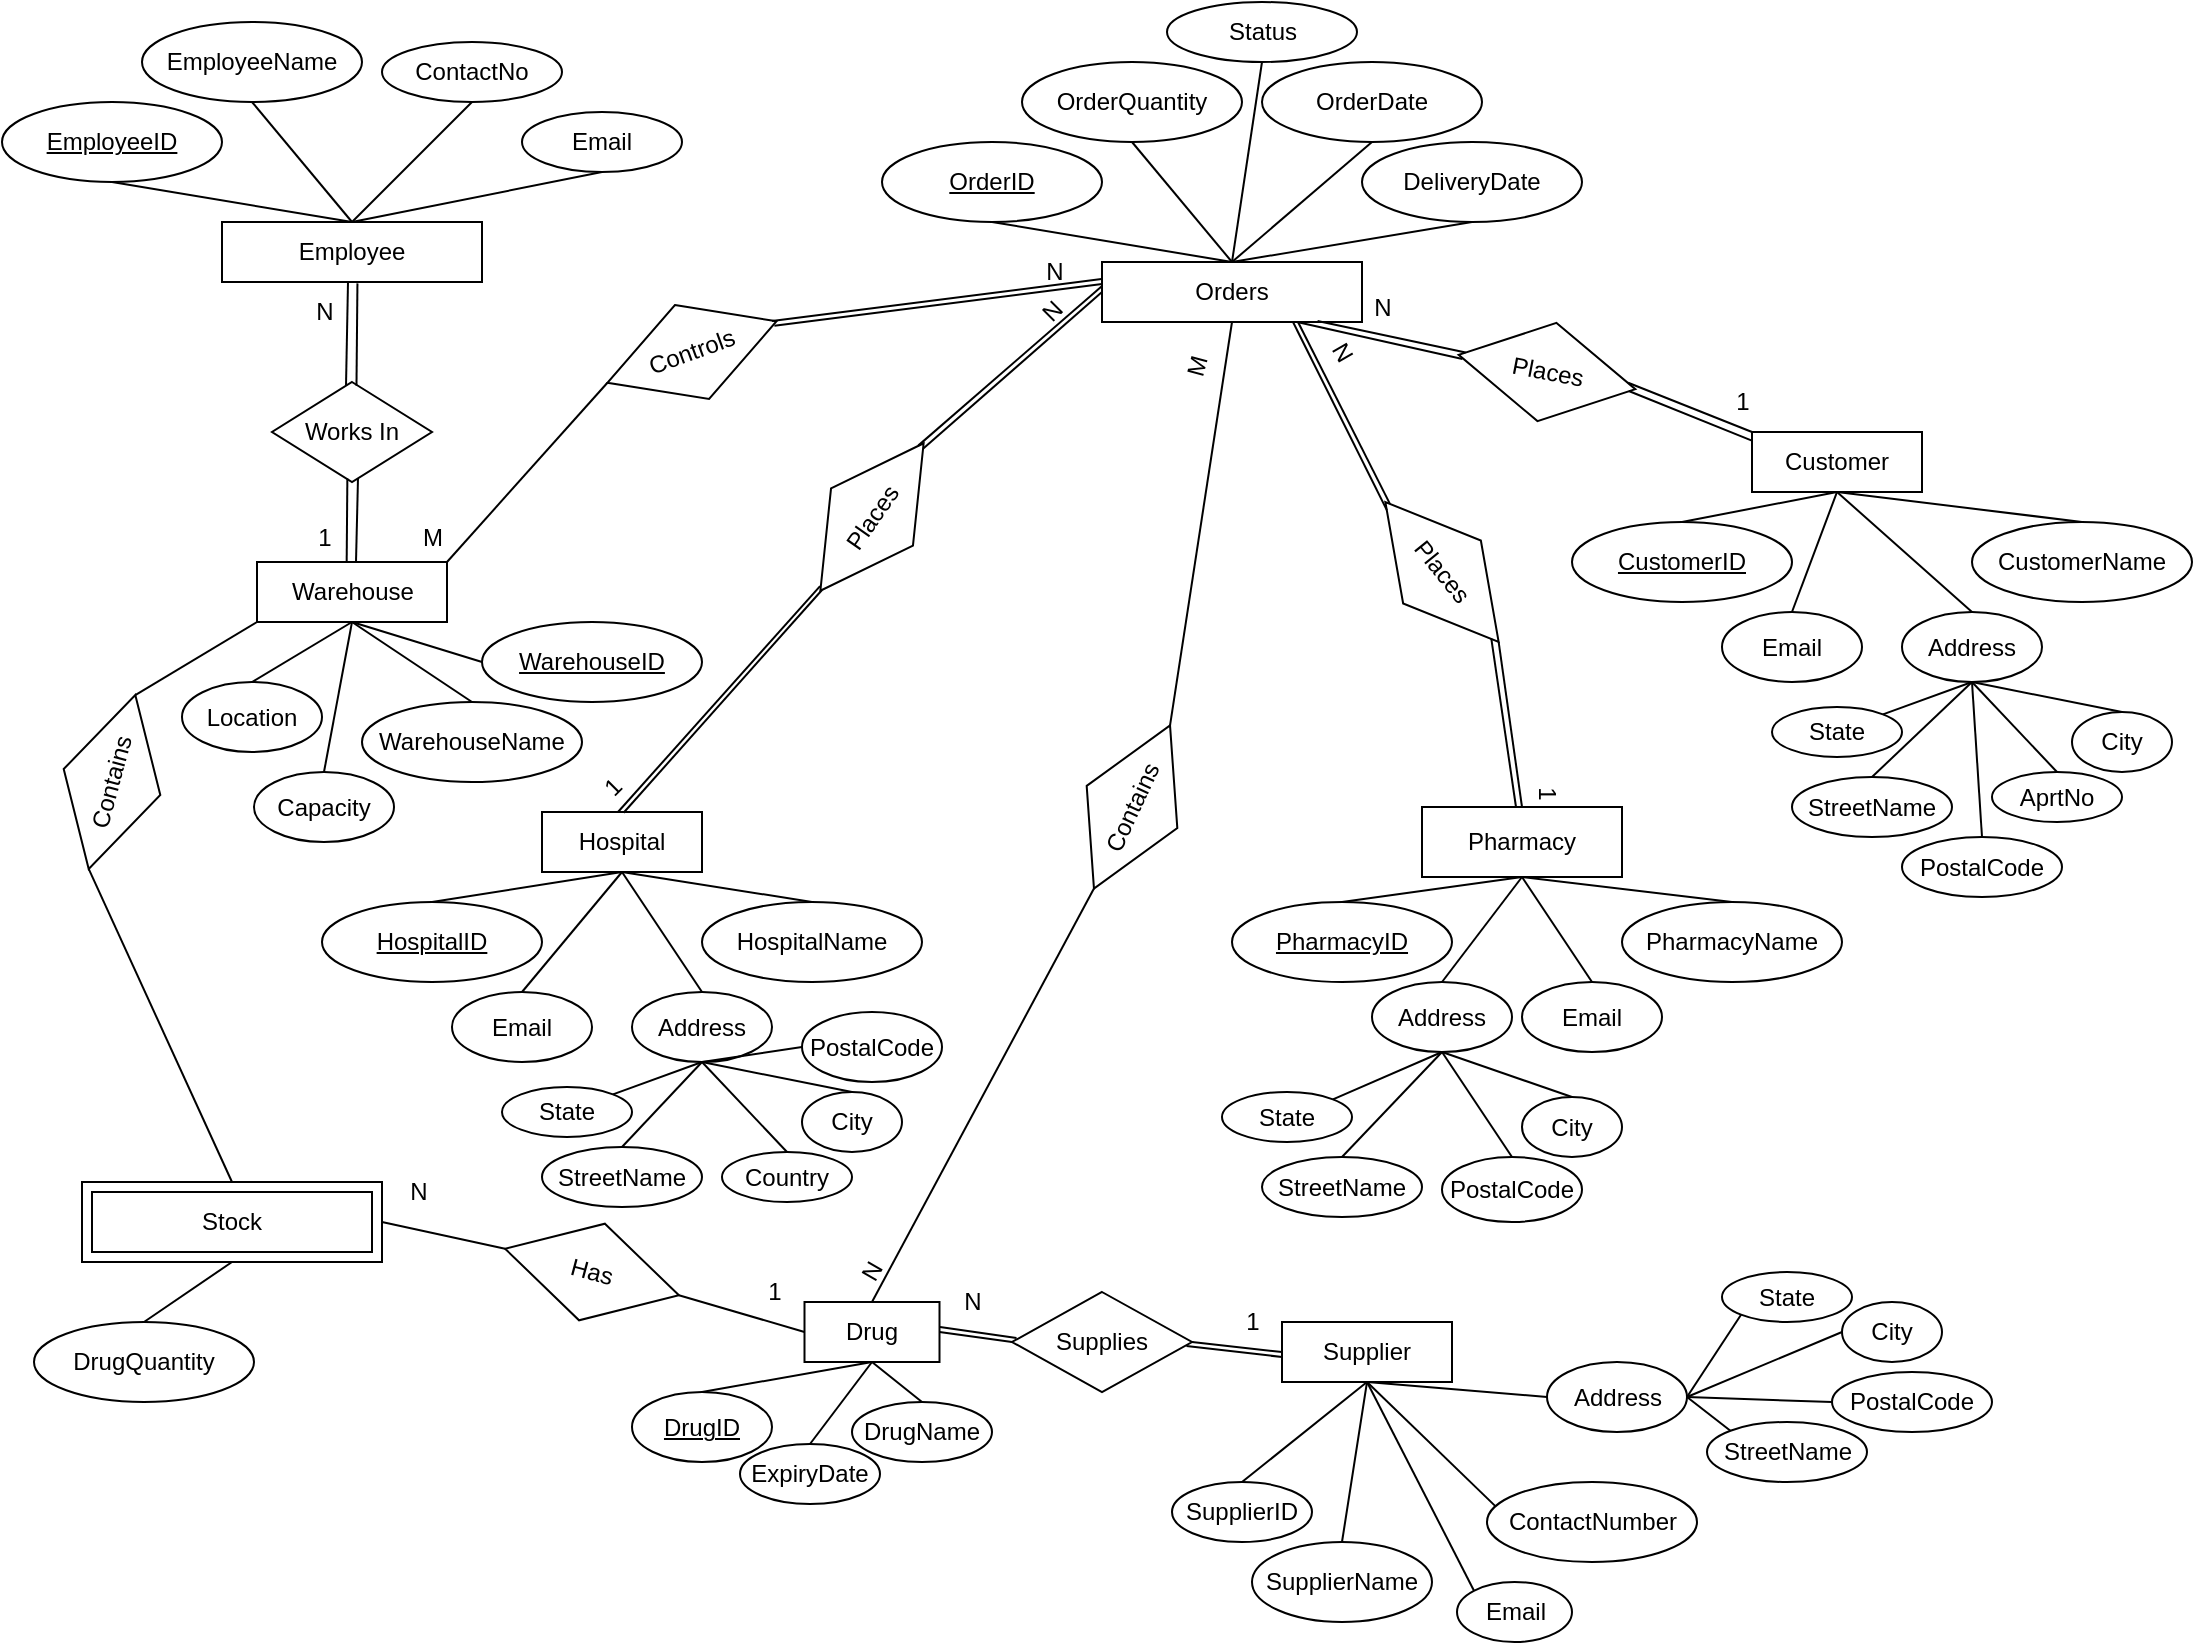 <mxfile version="22.0.8" type="device">
  <diagram name="Page-1" id="e56a1550-8fbb-45ad-956c-1786394a9013">
    <mxGraphModel dx="164" dy="91" grid="1" gridSize="10" guides="1" tooltips="1" connect="1" arrows="1" fold="1" page="1" pageScale="1" pageWidth="1100" pageHeight="850" background="none" math="0" shadow="0">
      <root>
        <mxCell id="0" />
        <mxCell id="1" parent="0" />
        <mxCell id="57uQK3LaM3aWzhius_OS-132" value="" style="rounded=0;whiteSpace=wrap;html=1;" vertex="1" parent="1">
          <mxGeometry x="40" y="600" width="150" height="40" as="geometry" />
        </mxCell>
        <mxCell id="57uQK3LaM3aWzhius_OS-1" value="Employee" style="rounded=0;whiteSpace=wrap;html=1;" vertex="1" parent="1">
          <mxGeometry x="110" y="120" width="130" height="30" as="geometry" />
        </mxCell>
        <mxCell id="57uQK3LaM3aWzhius_OS-5" value="Drug" style="rounded=0;whiteSpace=wrap;html=1;" vertex="1" parent="1">
          <mxGeometry x="401.25" y="660" width="67.5" height="30" as="geometry" />
        </mxCell>
        <mxCell id="57uQK3LaM3aWzhius_OS-8" value="Stock" style="rounded=0;whiteSpace=wrap;html=1;" vertex="1" parent="1">
          <mxGeometry x="45" y="605" width="140" height="30" as="geometry" />
        </mxCell>
        <mxCell id="57uQK3LaM3aWzhius_OS-9" value="Warehouse" style="rounded=0;whiteSpace=wrap;html=1;" vertex="1" parent="1">
          <mxGeometry x="127.5" y="290" width="95" height="30" as="geometry" />
        </mxCell>
        <mxCell id="57uQK3LaM3aWzhius_OS-10" value="Supplier" style="rounded=0;whiteSpace=wrap;html=1;" vertex="1" parent="1">
          <mxGeometry x="640" y="670" width="85" height="30" as="geometry" />
        </mxCell>
        <mxCell id="57uQK3LaM3aWzhius_OS-11" value="&lt;u&gt;EmployeeID&lt;/u&gt;" style="ellipse;whiteSpace=wrap;html=1;" vertex="1" parent="1">
          <mxGeometry y="60" width="110" height="40" as="geometry" />
        </mxCell>
        <mxCell id="57uQK3LaM3aWzhius_OS-13" value="EmployeeName" style="ellipse;whiteSpace=wrap;html=1;" vertex="1" parent="1">
          <mxGeometry x="70" y="20" width="110" height="40" as="geometry" />
        </mxCell>
        <mxCell id="57uQK3LaM3aWzhius_OS-14" value="ContactNo" style="ellipse;whiteSpace=wrap;html=1;" vertex="1" parent="1">
          <mxGeometry x="190" y="30" width="90" height="30" as="geometry" />
        </mxCell>
        <mxCell id="57uQK3LaM3aWzhius_OS-15" value="Email" style="ellipse;whiteSpace=wrap;html=1;" vertex="1" parent="1">
          <mxGeometry x="260" y="65" width="80" height="30" as="geometry" />
        </mxCell>
        <mxCell id="57uQK3LaM3aWzhius_OS-16" value="Works In" style="rhombus;whiteSpace=wrap;html=1;" vertex="1" parent="1">
          <mxGeometry x="135" y="200" width="80" height="50" as="geometry" />
        </mxCell>
        <mxCell id="57uQK3LaM3aWzhius_OS-19" value="" style="endArrow=none;html=1;rounded=0;entryX=0.5;entryY=1;entryDx=0;entryDy=0;exitX=0.5;exitY=0;exitDx=0;exitDy=0;" edge="1" parent="1" source="57uQK3LaM3aWzhius_OS-1" target="57uQK3LaM3aWzhius_OS-11">
          <mxGeometry width="50" height="50" relative="1" as="geometry">
            <mxPoint x="270" y="200" as="sourcePoint" />
            <mxPoint x="320" y="150" as="targetPoint" />
          </mxGeometry>
        </mxCell>
        <mxCell id="57uQK3LaM3aWzhius_OS-20" value="" style="endArrow=none;html=1;rounded=0;entryX=0.5;entryY=1;entryDx=0;entryDy=0;exitX=0.5;exitY=0;exitDx=0;exitDy=0;" edge="1" parent="1" source="57uQK3LaM3aWzhius_OS-1" target="57uQK3LaM3aWzhius_OS-13">
          <mxGeometry width="50" height="50" relative="1" as="geometry">
            <mxPoint x="190" y="100" as="sourcePoint" />
            <mxPoint x="65" y="110" as="targetPoint" />
          </mxGeometry>
        </mxCell>
        <mxCell id="57uQK3LaM3aWzhius_OS-21" value="" style="endArrow=none;html=1;rounded=0;exitX=0.5;exitY=0;exitDx=0;exitDy=0;entryX=0.5;entryY=1;entryDx=0;entryDy=0;" edge="1" parent="1" source="57uQK3LaM3aWzhius_OS-1" target="57uQK3LaM3aWzhius_OS-14">
          <mxGeometry width="50" height="50" relative="1" as="geometry">
            <mxPoint x="185" y="130" as="sourcePoint" />
            <mxPoint x="210" y="80" as="targetPoint" />
          </mxGeometry>
        </mxCell>
        <mxCell id="57uQK3LaM3aWzhius_OS-22" value="" style="endArrow=none;html=1;rounded=0;entryX=0.5;entryY=1;entryDx=0;entryDy=0;exitX=0.5;exitY=0;exitDx=0;exitDy=0;" edge="1" parent="1" source="57uQK3LaM3aWzhius_OS-1" target="57uQK3LaM3aWzhius_OS-15">
          <mxGeometry width="50" height="50" relative="1" as="geometry">
            <mxPoint x="195" y="140" as="sourcePoint" />
            <mxPoint x="295" y="100" as="targetPoint" />
          </mxGeometry>
        </mxCell>
        <mxCell id="57uQK3LaM3aWzhius_OS-26" value="&lt;u&gt;WarehouseID&lt;/u&gt;" style="ellipse;whiteSpace=wrap;html=1;" vertex="1" parent="1">
          <mxGeometry x="240" y="320" width="110" height="40" as="geometry" />
        </mxCell>
        <mxCell id="57uQK3LaM3aWzhius_OS-28" value="WarehouseName" style="ellipse;whiteSpace=wrap;html=1;" vertex="1" parent="1">
          <mxGeometry x="180" y="360" width="110" height="40" as="geometry" />
        </mxCell>
        <mxCell id="57uQK3LaM3aWzhius_OS-29" value="Location" style="ellipse;whiteSpace=wrap;html=1;" vertex="1" parent="1">
          <mxGeometry x="90" y="350" width="70" height="35" as="geometry" />
        </mxCell>
        <mxCell id="57uQK3LaM3aWzhius_OS-30" value="Capacity" style="ellipse;whiteSpace=wrap;html=1;" vertex="1" parent="1">
          <mxGeometry x="126" y="395" width="70" height="35" as="geometry" />
        </mxCell>
        <mxCell id="57uQK3LaM3aWzhius_OS-31" value="" style="endArrow=none;html=1;rounded=0;entryX=0.5;entryY=1;entryDx=0;entryDy=0;exitX=0;exitY=0.5;exitDx=0;exitDy=0;" edge="1" parent="1" source="57uQK3LaM3aWzhius_OS-26" target="57uQK3LaM3aWzhius_OS-9">
          <mxGeometry width="50" height="50" relative="1" as="geometry">
            <mxPoint x="200" y="270" as="sourcePoint" />
            <mxPoint x="250" y="220" as="targetPoint" />
          </mxGeometry>
        </mxCell>
        <mxCell id="57uQK3LaM3aWzhius_OS-32" value="" style="endArrow=none;html=1;rounded=0;entryX=0.5;entryY=1;entryDx=0;entryDy=0;exitX=0.5;exitY=0;exitDx=0;exitDy=0;" edge="1" parent="1" source="57uQK3LaM3aWzhius_OS-29" target="57uQK3LaM3aWzhius_OS-9">
          <mxGeometry width="50" height="50" relative="1" as="geometry">
            <mxPoint x="105" y="345" as="sourcePoint" />
            <mxPoint x="185" y="330" as="targetPoint" />
          </mxGeometry>
        </mxCell>
        <mxCell id="57uQK3LaM3aWzhius_OS-33" value="" style="endArrow=none;html=1;rounded=0;entryX=0.5;entryY=1;entryDx=0;entryDy=0;exitX=0.5;exitY=0;exitDx=0;exitDy=0;" edge="1" parent="1" source="57uQK3LaM3aWzhius_OS-30" target="57uQK3LaM3aWzhius_OS-9">
          <mxGeometry width="50" height="50" relative="1" as="geometry">
            <mxPoint x="150" y="390" as="sourcePoint" />
            <mxPoint x="185" y="330" as="targetPoint" />
          </mxGeometry>
        </mxCell>
        <mxCell id="57uQK3LaM3aWzhius_OS-34" value="" style="endArrow=none;html=1;rounded=0;entryX=0.5;entryY=1;entryDx=0;entryDy=0;exitX=0.5;exitY=0;exitDx=0;exitDy=0;" edge="1" parent="1" source="57uQK3LaM3aWzhius_OS-28" target="57uQK3LaM3aWzhius_OS-9">
          <mxGeometry width="50" height="50" relative="1" as="geometry">
            <mxPoint x="225" y="390" as="sourcePoint" />
            <mxPoint x="185" y="330" as="targetPoint" />
          </mxGeometry>
        </mxCell>
        <mxCell id="57uQK3LaM3aWzhius_OS-35" value="Orders" style="rounded=0;whiteSpace=wrap;html=1;" vertex="1" parent="1">
          <mxGeometry x="550" y="140" width="130" height="30" as="geometry" />
        </mxCell>
        <mxCell id="57uQK3LaM3aWzhius_OS-36" value="&lt;u&gt;OrderID&lt;/u&gt;" style="ellipse;whiteSpace=wrap;html=1;" vertex="1" parent="1">
          <mxGeometry x="440" y="80" width="110" height="40" as="geometry" />
        </mxCell>
        <mxCell id="57uQK3LaM3aWzhius_OS-37" value="OrderQuantity" style="ellipse;whiteSpace=wrap;html=1;" vertex="1" parent="1">
          <mxGeometry x="510" y="40" width="110" height="40" as="geometry" />
        </mxCell>
        <mxCell id="57uQK3LaM3aWzhius_OS-38" value="OrderDate" style="ellipse;whiteSpace=wrap;html=1;" vertex="1" parent="1">
          <mxGeometry x="630" y="40" width="110" height="40" as="geometry" />
        </mxCell>
        <mxCell id="57uQK3LaM3aWzhius_OS-39" value="DeliveryDate" style="ellipse;whiteSpace=wrap;html=1;" vertex="1" parent="1">
          <mxGeometry x="680" y="80" width="110" height="40" as="geometry" />
        </mxCell>
        <mxCell id="57uQK3LaM3aWzhius_OS-40" value="" style="endArrow=none;html=1;rounded=0;entryX=0.5;entryY=1;entryDx=0;entryDy=0;exitX=0.5;exitY=0;exitDx=0;exitDy=0;" edge="1" parent="1" source="57uQK3LaM3aWzhius_OS-35" target="57uQK3LaM3aWzhius_OS-36">
          <mxGeometry width="50" height="50" relative="1" as="geometry">
            <mxPoint x="710" y="220" as="sourcePoint" />
            <mxPoint x="760" y="170" as="targetPoint" />
          </mxGeometry>
        </mxCell>
        <mxCell id="57uQK3LaM3aWzhius_OS-41" value="" style="endArrow=none;html=1;rounded=0;entryX=0.5;entryY=1;entryDx=0;entryDy=0;exitX=0.5;exitY=0;exitDx=0;exitDy=0;" edge="1" parent="1" source="57uQK3LaM3aWzhius_OS-35" target="57uQK3LaM3aWzhius_OS-37">
          <mxGeometry width="50" height="50" relative="1" as="geometry">
            <mxPoint x="630" y="120" as="sourcePoint" />
            <mxPoint x="505" y="130" as="targetPoint" />
          </mxGeometry>
        </mxCell>
        <mxCell id="57uQK3LaM3aWzhius_OS-42" value="" style="endArrow=none;html=1;rounded=0;exitX=0.5;exitY=0;exitDx=0;exitDy=0;entryX=0.5;entryY=1;entryDx=0;entryDy=0;" edge="1" parent="1" source="57uQK3LaM3aWzhius_OS-35" target="57uQK3LaM3aWzhius_OS-38">
          <mxGeometry width="50" height="50" relative="1" as="geometry">
            <mxPoint x="625" y="150" as="sourcePoint" />
            <mxPoint x="650" y="100" as="targetPoint" />
          </mxGeometry>
        </mxCell>
        <mxCell id="57uQK3LaM3aWzhius_OS-43" value="" style="endArrow=none;html=1;rounded=0;entryX=0.5;entryY=1;entryDx=0;entryDy=0;exitX=0.5;exitY=0;exitDx=0;exitDy=0;" edge="1" parent="1" source="57uQK3LaM3aWzhius_OS-35" target="57uQK3LaM3aWzhius_OS-39">
          <mxGeometry width="50" height="50" relative="1" as="geometry">
            <mxPoint x="635" y="160" as="sourcePoint" />
            <mxPoint x="585" y="100" as="targetPoint" />
          </mxGeometry>
        </mxCell>
        <mxCell id="57uQK3LaM3aWzhius_OS-53" value="Status" style="ellipse;whiteSpace=wrap;html=1;" vertex="1" parent="1">
          <mxGeometry x="582.5" y="10" width="95" height="30" as="geometry" />
        </mxCell>
        <mxCell id="57uQK3LaM3aWzhius_OS-54" value="" style="endArrow=none;html=1;rounded=0;entryX=0.5;entryY=1;entryDx=0;entryDy=0;exitX=0.5;exitY=0;exitDx=0;exitDy=0;" edge="1" parent="1" source="57uQK3LaM3aWzhius_OS-35" target="57uQK3LaM3aWzhius_OS-53">
          <mxGeometry width="50" height="50" relative="1" as="geometry">
            <mxPoint x="620" y="110" as="sourcePoint" />
            <mxPoint x="695" y="90" as="targetPoint" />
          </mxGeometry>
        </mxCell>
        <mxCell id="57uQK3LaM3aWzhius_OS-55" value="Controls" style="rhombus;whiteSpace=wrap;html=1;rotation=-20;" vertex="1" parent="1">
          <mxGeometry x="300" y="160" width="90" height="50" as="geometry" />
        </mxCell>
        <mxCell id="57uQK3LaM3aWzhius_OS-57" value="" style="endArrow=none;html=1;rounded=0;entryX=0;entryY=0.5;entryDx=0;entryDy=0;exitX=1;exitY=0;exitDx=0;exitDy=0;" edge="1" parent="1" source="57uQK3LaM3aWzhius_OS-9" target="57uQK3LaM3aWzhius_OS-55">
          <mxGeometry width="50" height="50" relative="1" as="geometry">
            <mxPoint x="185" y="210" as="sourcePoint" />
            <mxPoint x="316.699" y="240" as="targetPoint" />
          </mxGeometry>
        </mxCell>
        <mxCell id="57uQK3LaM3aWzhius_OS-59" value="Customer" style="rounded=0;whiteSpace=wrap;html=1;" vertex="1" parent="1">
          <mxGeometry x="875" y="225" width="85" height="30" as="geometry" />
        </mxCell>
        <mxCell id="57uQK3LaM3aWzhius_OS-60" value="&lt;u&gt;CustomerID&lt;/u&gt;" style="ellipse;whiteSpace=wrap;html=1;" vertex="1" parent="1">
          <mxGeometry x="785" y="270" width="110" height="40" as="geometry" />
        </mxCell>
        <mxCell id="57uQK3LaM3aWzhius_OS-61" value="CustomerName" style="ellipse;whiteSpace=wrap;html=1;" vertex="1" parent="1">
          <mxGeometry x="985" y="270" width="110" height="40" as="geometry" />
        </mxCell>
        <mxCell id="57uQK3LaM3aWzhius_OS-62" value="Email" style="ellipse;whiteSpace=wrap;html=1;" vertex="1" parent="1">
          <mxGeometry x="860" y="315" width="70" height="35" as="geometry" />
        </mxCell>
        <mxCell id="57uQK3LaM3aWzhius_OS-63" value="Address" style="ellipse;whiteSpace=wrap;html=1;" vertex="1" parent="1">
          <mxGeometry x="950" y="315" width="70" height="35" as="geometry" />
        </mxCell>
        <mxCell id="57uQK3LaM3aWzhius_OS-64" value="" style="endArrow=none;html=1;rounded=0;entryX=0.5;entryY=1;entryDx=0;entryDy=0;exitX=0.5;exitY=0;exitDx=0;exitDy=0;" edge="1" parent="1" source="57uQK3LaM3aWzhius_OS-60" target="57uQK3LaM3aWzhius_OS-59">
          <mxGeometry width="50" height="50" relative="1" as="geometry">
            <mxPoint x="970" y="205" as="sourcePoint" />
            <mxPoint x="1020" y="155" as="targetPoint" />
          </mxGeometry>
        </mxCell>
        <mxCell id="57uQK3LaM3aWzhius_OS-65" value="" style="endArrow=none;html=1;rounded=0;entryX=0.5;entryY=1;entryDx=0;entryDy=0;exitX=0.5;exitY=0;exitDx=0;exitDy=0;" edge="1" parent="1" source="57uQK3LaM3aWzhius_OS-62" target="57uQK3LaM3aWzhius_OS-59">
          <mxGeometry width="50" height="50" relative="1" as="geometry">
            <mxPoint x="875" y="280" as="sourcePoint" />
            <mxPoint x="955" y="265" as="targetPoint" />
          </mxGeometry>
        </mxCell>
        <mxCell id="57uQK3LaM3aWzhius_OS-66" value="" style="endArrow=none;html=1;rounded=0;entryX=0.5;entryY=1;entryDx=0;entryDy=0;exitX=0.5;exitY=0;exitDx=0;exitDy=0;" edge="1" parent="1" source="57uQK3LaM3aWzhius_OS-63" target="57uQK3LaM3aWzhius_OS-59">
          <mxGeometry width="50" height="50" relative="1" as="geometry">
            <mxPoint x="920" y="325" as="sourcePoint" />
            <mxPoint x="955" y="265" as="targetPoint" />
          </mxGeometry>
        </mxCell>
        <mxCell id="57uQK3LaM3aWzhius_OS-67" value="" style="endArrow=none;html=1;rounded=0;entryX=0.5;entryY=1;entryDx=0;entryDy=0;exitX=0.5;exitY=0;exitDx=0;exitDy=0;" edge="1" parent="1" source="57uQK3LaM3aWzhius_OS-61" target="57uQK3LaM3aWzhius_OS-59">
          <mxGeometry width="50" height="50" relative="1" as="geometry">
            <mxPoint x="995" y="325" as="sourcePoint" />
            <mxPoint x="955" y="265" as="targetPoint" />
          </mxGeometry>
        </mxCell>
        <mxCell id="57uQK3LaM3aWzhius_OS-68" value="StreetName" style="ellipse;whiteSpace=wrap;html=1;" vertex="1" parent="1">
          <mxGeometry x="895" y="397.5" width="80" height="30" as="geometry" />
        </mxCell>
        <mxCell id="57uQK3LaM3aWzhius_OS-69" value="City" style="ellipse;whiteSpace=wrap;html=1;" vertex="1" parent="1">
          <mxGeometry x="1035" y="365" width="50" height="30" as="geometry" />
        </mxCell>
        <mxCell id="57uQK3LaM3aWzhius_OS-70" value="State" style="ellipse;whiteSpace=wrap;html=1;" vertex="1" parent="1">
          <mxGeometry x="885" y="362.5" width="65" height="25" as="geometry" />
        </mxCell>
        <mxCell id="57uQK3LaM3aWzhius_OS-71" value="AprtNo" style="ellipse;whiteSpace=wrap;html=1;" vertex="1" parent="1">
          <mxGeometry x="995" y="395" width="65" height="25" as="geometry" />
        </mxCell>
        <mxCell id="57uQK3LaM3aWzhius_OS-72" value="" style="endArrow=none;html=1;rounded=0;entryX=0.5;entryY=1;entryDx=0;entryDy=0;exitX=0.5;exitY=0;exitDx=0;exitDy=0;" edge="1" parent="1" source="57uQK3LaM3aWzhius_OS-68" target="57uQK3LaM3aWzhius_OS-63">
          <mxGeometry width="50" height="50" relative="1" as="geometry">
            <mxPoint x="905" y="325.5" as="sourcePoint" />
            <mxPoint x="955" y="265.5" as="targetPoint" />
          </mxGeometry>
        </mxCell>
        <mxCell id="57uQK3LaM3aWzhius_OS-73" value="" style="endArrow=none;html=1;rounded=0;entryX=0.5;entryY=1;entryDx=0;entryDy=0;exitX=0.5;exitY=0;exitDx=0;exitDy=0;" edge="1" parent="1" source="57uQK3LaM3aWzhius_OS-69" target="57uQK3LaM3aWzhius_OS-63">
          <mxGeometry width="50" height="50" relative="1" as="geometry">
            <mxPoint x="945" y="367.5" as="sourcePoint" />
            <mxPoint x="995" y="360.5" as="targetPoint" />
          </mxGeometry>
        </mxCell>
        <mxCell id="57uQK3LaM3aWzhius_OS-74" value="" style="endArrow=none;html=1;rounded=0;entryX=0.5;entryY=1;entryDx=0;entryDy=0;exitX=0.5;exitY=0;exitDx=0;exitDy=0;" edge="1" parent="1" source="57uQK3LaM3aWzhius_OS-71" target="57uQK3LaM3aWzhius_OS-63">
          <mxGeometry width="50" height="50" relative="1" as="geometry">
            <mxPoint x="1070" y="375.5" as="sourcePoint" />
            <mxPoint x="995" y="360.5" as="targetPoint" />
          </mxGeometry>
        </mxCell>
        <mxCell id="57uQK3LaM3aWzhius_OS-75" value="" style="endArrow=none;html=1;rounded=0;entryX=0.5;entryY=1;entryDx=0;entryDy=0;exitX=1;exitY=0;exitDx=0;exitDy=0;" edge="1" parent="1" source="57uQK3LaM3aWzhius_OS-70" target="57uQK3LaM3aWzhius_OS-63">
          <mxGeometry width="50" height="50" relative="1" as="geometry">
            <mxPoint x="1080" y="385.5" as="sourcePoint" />
            <mxPoint x="1005" y="370.5" as="targetPoint" />
          </mxGeometry>
        </mxCell>
        <mxCell id="57uQK3LaM3aWzhius_OS-76" value="Pharmacy" style="rounded=0;whiteSpace=wrap;html=1;" vertex="1" parent="1">
          <mxGeometry x="710" y="412.5" width="100" height="35" as="geometry" />
        </mxCell>
        <mxCell id="57uQK3LaM3aWzhius_OS-77" value="&lt;u&gt;PharmacyID&lt;/u&gt;" style="ellipse;whiteSpace=wrap;html=1;" vertex="1" parent="1">
          <mxGeometry x="615" y="460" width="110" height="40" as="geometry" />
        </mxCell>
        <mxCell id="57uQK3LaM3aWzhius_OS-78" value="PharmacyName" style="ellipse;whiteSpace=wrap;html=1;" vertex="1" parent="1">
          <mxGeometry x="810" y="460" width="110" height="40" as="geometry" />
        </mxCell>
        <mxCell id="57uQK3LaM3aWzhius_OS-80" value="Address" style="ellipse;whiteSpace=wrap;html=1;" vertex="1" parent="1">
          <mxGeometry x="685" y="500" width="70" height="35" as="geometry" />
        </mxCell>
        <mxCell id="57uQK3LaM3aWzhius_OS-81" value="" style="endArrow=none;html=1;rounded=0;entryX=0.5;entryY=1;entryDx=0;entryDy=0;exitX=0.5;exitY=0;exitDx=0;exitDy=0;" edge="1" parent="1" source="57uQK3LaM3aWzhius_OS-77" target="57uQK3LaM3aWzhius_OS-76">
          <mxGeometry width="50" height="50" relative="1" as="geometry">
            <mxPoint x="795" y="395" as="sourcePoint" />
            <mxPoint x="845" y="345" as="targetPoint" />
          </mxGeometry>
        </mxCell>
        <mxCell id="57uQK3LaM3aWzhius_OS-82" value="" style="endArrow=none;html=1;rounded=0;entryX=0.5;entryY=1;entryDx=0;entryDy=0;exitX=0.5;exitY=0;exitDx=0;exitDy=0;" edge="1" parent="1" source="57uQK3LaM3aWzhius_OS-80" target="57uQK3LaM3aWzhius_OS-76">
          <mxGeometry width="50" height="50" relative="1" as="geometry">
            <mxPoint x="720" y="505" as="sourcePoint" />
            <mxPoint x="780" y="455" as="targetPoint" />
          </mxGeometry>
        </mxCell>
        <mxCell id="57uQK3LaM3aWzhius_OS-84" value="" style="endArrow=none;html=1;rounded=0;entryX=0.5;entryY=1;entryDx=0;entryDy=0;exitX=0.5;exitY=0;exitDx=0;exitDy=0;" edge="1" parent="1" source="57uQK3LaM3aWzhius_OS-78" target="57uQK3LaM3aWzhius_OS-76">
          <mxGeometry width="50" height="50" relative="1" as="geometry">
            <mxPoint x="820" y="515" as="sourcePoint" />
            <mxPoint x="780" y="455" as="targetPoint" />
          </mxGeometry>
        </mxCell>
        <mxCell id="57uQK3LaM3aWzhius_OS-85" value="StreetName" style="ellipse;whiteSpace=wrap;html=1;" vertex="1" parent="1">
          <mxGeometry x="630" y="587.5" width="80" height="30" as="geometry" />
        </mxCell>
        <mxCell id="57uQK3LaM3aWzhius_OS-86" value="City" style="ellipse;whiteSpace=wrap;html=1;" vertex="1" parent="1">
          <mxGeometry x="760" y="557.5" width="50" height="30" as="geometry" />
        </mxCell>
        <mxCell id="57uQK3LaM3aWzhius_OS-87" value="State" style="ellipse;whiteSpace=wrap;html=1;" vertex="1" parent="1">
          <mxGeometry x="610" y="555" width="65" height="25" as="geometry" />
        </mxCell>
        <mxCell id="57uQK3LaM3aWzhius_OS-88" value="PostalCode" style="ellipse;whiteSpace=wrap;html=1;" vertex="1" parent="1">
          <mxGeometry x="720" y="587.5" width="70" height="32.5" as="geometry" />
        </mxCell>
        <mxCell id="57uQK3LaM3aWzhius_OS-89" value="" style="endArrow=none;html=1;rounded=0;entryX=0.5;entryY=1;entryDx=0;entryDy=0;exitX=0.5;exitY=0;exitDx=0;exitDy=0;" edge="1" parent="1" source="57uQK3LaM3aWzhius_OS-85" target="57uQK3LaM3aWzhius_OS-80">
          <mxGeometry width="50" height="50" relative="1" as="geometry">
            <mxPoint x="630" y="518" as="sourcePoint" />
            <mxPoint x="680" y="458" as="targetPoint" />
          </mxGeometry>
        </mxCell>
        <mxCell id="57uQK3LaM3aWzhius_OS-90" value="" style="endArrow=none;html=1;rounded=0;entryX=0.5;entryY=1;entryDx=0;entryDy=0;exitX=0.5;exitY=0;exitDx=0;exitDy=0;" edge="1" parent="1" source="57uQK3LaM3aWzhius_OS-86" target="57uQK3LaM3aWzhius_OS-80">
          <mxGeometry width="50" height="50" relative="1" as="geometry">
            <mxPoint x="670" y="560" as="sourcePoint" />
            <mxPoint x="720" y="553" as="targetPoint" />
          </mxGeometry>
        </mxCell>
        <mxCell id="57uQK3LaM3aWzhius_OS-91" value="" style="endArrow=none;html=1;rounded=0;entryX=0.5;entryY=1;entryDx=0;entryDy=0;exitX=0.5;exitY=0;exitDx=0;exitDy=0;" edge="1" parent="1" source="57uQK3LaM3aWzhius_OS-88" target="57uQK3LaM3aWzhius_OS-80">
          <mxGeometry width="50" height="50" relative="1" as="geometry">
            <mxPoint x="795" y="568" as="sourcePoint" />
            <mxPoint x="720" y="553" as="targetPoint" />
          </mxGeometry>
        </mxCell>
        <mxCell id="57uQK3LaM3aWzhius_OS-92" value="" style="endArrow=none;html=1;rounded=0;entryX=0.5;entryY=1;entryDx=0;entryDy=0;exitX=1;exitY=0;exitDx=0;exitDy=0;" edge="1" parent="1" source="57uQK3LaM3aWzhius_OS-87" target="57uQK3LaM3aWzhius_OS-80">
          <mxGeometry width="50" height="50" relative="1" as="geometry">
            <mxPoint x="805" y="578" as="sourcePoint" />
            <mxPoint x="730" y="563" as="targetPoint" />
          </mxGeometry>
        </mxCell>
        <mxCell id="57uQK3LaM3aWzhius_OS-93" value="Hospital" style="rounded=0;whiteSpace=wrap;html=1;" vertex="1" parent="1">
          <mxGeometry x="270" y="415" width="80" height="30" as="geometry" />
        </mxCell>
        <mxCell id="57uQK3LaM3aWzhius_OS-94" value="&lt;u&gt;HospitalID&lt;/u&gt;" style="ellipse;whiteSpace=wrap;html=1;" vertex="1" parent="1">
          <mxGeometry x="160" y="460" width="110" height="40" as="geometry" />
        </mxCell>
        <mxCell id="57uQK3LaM3aWzhius_OS-95" value="HospitalName" style="ellipse;whiteSpace=wrap;html=1;" vertex="1" parent="1">
          <mxGeometry x="350" y="460" width="110" height="40" as="geometry" />
        </mxCell>
        <mxCell id="57uQK3LaM3aWzhius_OS-96" value="Email" style="ellipse;whiteSpace=wrap;html=1;" vertex="1" parent="1">
          <mxGeometry x="225" y="505" width="70" height="35" as="geometry" />
        </mxCell>
        <mxCell id="57uQK3LaM3aWzhius_OS-97" value="Address" style="ellipse;whiteSpace=wrap;html=1;" vertex="1" parent="1">
          <mxGeometry x="315" y="505" width="70" height="35" as="geometry" />
        </mxCell>
        <mxCell id="57uQK3LaM3aWzhius_OS-98" value="" style="endArrow=none;html=1;rounded=0;entryX=0.5;entryY=1;entryDx=0;entryDy=0;exitX=0.5;exitY=0;exitDx=0;exitDy=0;" edge="1" parent="1" source="57uQK3LaM3aWzhius_OS-94" target="57uQK3LaM3aWzhius_OS-93">
          <mxGeometry width="50" height="50" relative="1" as="geometry">
            <mxPoint x="335" y="395" as="sourcePoint" />
            <mxPoint x="385" y="345" as="targetPoint" />
          </mxGeometry>
        </mxCell>
        <mxCell id="57uQK3LaM3aWzhius_OS-99" value="" style="endArrow=none;html=1;rounded=0;entryX=0.5;entryY=1;entryDx=0;entryDy=0;exitX=0.5;exitY=0;exitDx=0;exitDy=0;" edge="1" parent="1" source="57uQK3LaM3aWzhius_OS-96" target="57uQK3LaM3aWzhius_OS-93">
          <mxGeometry width="50" height="50" relative="1" as="geometry">
            <mxPoint x="240" y="470" as="sourcePoint" />
            <mxPoint x="320" y="455" as="targetPoint" />
          </mxGeometry>
        </mxCell>
        <mxCell id="57uQK3LaM3aWzhius_OS-100" value="" style="endArrow=none;html=1;rounded=0;entryX=0.5;entryY=1;entryDx=0;entryDy=0;exitX=0.5;exitY=0;exitDx=0;exitDy=0;" edge="1" parent="1" source="57uQK3LaM3aWzhius_OS-97" target="57uQK3LaM3aWzhius_OS-93">
          <mxGeometry width="50" height="50" relative="1" as="geometry">
            <mxPoint x="285" y="515" as="sourcePoint" />
            <mxPoint x="320" y="455" as="targetPoint" />
          </mxGeometry>
        </mxCell>
        <mxCell id="57uQK3LaM3aWzhius_OS-101" value="" style="endArrow=none;html=1;rounded=0;entryX=0.5;entryY=1;entryDx=0;entryDy=0;exitX=0.5;exitY=0;exitDx=0;exitDy=0;" edge="1" parent="1" source="57uQK3LaM3aWzhius_OS-95" target="57uQK3LaM3aWzhius_OS-93">
          <mxGeometry width="50" height="50" relative="1" as="geometry">
            <mxPoint x="360" y="515" as="sourcePoint" />
            <mxPoint x="320" y="455" as="targetPoint" />
          </mxGeometry>
        </mxCell>
        <mxCell id="57uQK3LaM3aWzhius_OS-102" value="StreetName" style="ellipse;whiteSpace=wrap;html=1;" vertex="1" parent="1">
          <mxGeometry x="270" y="582.5" width="80" height="30" as="geometry" />
        </mxCell>
        <mxCell id="57uQK3LaM3aWzhius_OS-103" value="City" style="ellipse;whiteSpace=wrap;html=1;" vertex="1" parent="1">
          <mxGeometry x="400" y="555" width="50" height="30" as="geometry" />
        </mxCell>
        <mxCell id="57uQK3LaM3aWzhius_OS-104" value="State" style="ellipse;whiteSpace=wrap;html=1;" vertex="1" parent="1">
          <mxGeometry x="250" y="552.5" width="65" height="25" as="geometry" />
        </mxCell>
        <mxCell id="57uQK3LaM3aWzhius_OS-105" value="Country" style="ellipse;whiteSpace=wrap;html=1;" vertex="1" parent="1">
          <mxGeometry x="360" y="585" width="65" height="25" as="geometry" />
        </mxCell>
        <mxCell id="57uQK3LaM3aWzhius_OS-106" value="" style="endArrow=none;html=1;rounded=0;entryX=0.5;entryY=1;entryDx=0;entryDy=0;exitX=0.5;exitY=0;exitDx=0;exitDy=0;" edge="1" parent="1" source="57uQK3LaM3aWzhius_OS-102" target="57uQK3LaM3aWzhius_OS-97">
          <mxGeometry width="50" height="50" relative="1" as="geometry">
            <mxPoint x="270" y="515.5" as="sourcePoint" />
            <mxPoint x="320" y="455.5" as="targetPoint" />
          </mxGeometry>
        </mxCell>
        <mxCell id="57uQK3LaM3aWzhius_OS-107" value="" style="endArrow=none;html=1;rounded=0;entryX=0.5;entryY=1;entryDx=0;entryDy=0;exitX=0.5;exitY=0;exitDx=0;exitDy=0;" edge="1" parent="1" source="57uQK3LaM3aWzhius_OS-103" target="57uQK3LaM3aWzhius_OS-97">
          <mxGeometry width="50" height="50" relative="1" as="geometry">
            <mxPoint x="310" y="557.5" as="sourcePoint" />
            <mxPoint x="360" y="550.5" as="targetPoint" />
          </mxGeometry>
        </mxCell>
        <mxCell id="57uQK3LaM3aWzhius_OS-108" value="" style="endArrow=none;html=1;rounded=0;entryX=0.5;entryY=1;entryDx=0;entryDy=0;exitX=0.5;exitY=0;exitDx=0;exitDy=0;" edge="1" parent="1" source="57uQK3LaM3aWzhius_OS-105" target="57uQK3LaM3aWzhius_OS-97">
          <mxGeometry width="50" height="50" relative="1" as="geometry">
            <mxPoint x="435" y="565.5" as="sourcePoint" />
            <mxPoint x="360" y="550.5" as="targetPoint" />
          </mxGeometry>
        </mxCell>
        <mxCell id="57uQK3LaM3aWzhius_OS-109" value="" style="endArrow=none;html=1;rounded=0;entryX=0.5;entryY=1;entryDx=0;entryDy=0;exitX=1;exitY=0;exitDx=0;exitDy=0;" edge="1" parent="1" source="57uQK3LaM3aWzhius_OS-104" target="57uQK3LaM3aWzhius_OS-97">
          <mxGeometry width="50" height="50" relative="1" as="geometry">
            <mxPoint x="445" y="575.5" as="sourcePoint" />
            <mxPoint x="370" y="560.5" as="targetPoint" />
          </mxGeometry>
        </mxCell>
        <mxCell id="57uQK3LaM3aWzhius_OS-112" value="Places" style="rhombus;whiteSpace=wrap;html=1;rotation=11;" vertex="1" parent="1">
          <mxGeometry x="727.5" y="170" width="90" height="50" as="geometry" />
        </mxCell>
        <mxCell id="57uQK3LaM3aWzhius_OS-114" value="Email" style="ellipse;whiteSpace=wrap;html=1;" vertex="1" parent="1">
          <mxGeometry x="760" y="500" width="70" height="35" as="geometry" />
        </mxCell>
        <mxCell id="57uQK3LaM3aWzhius_OS-116" value="" style="endArrow=none;html=1;rounded=0;entryX=0.5;entryY=1;entryDx=0;entryDy=0;exitX=0.5;exitY=0;exitDx=0;exitDy=0;" edge="1" parent="1" source="57uQK3LaM3aWzhius_OS-114" target="57uQK3LaM3aWzhius_OS-76">
          <mxGeometry width="50" height="50" relative="1" as="geometry">
            <mxPoint x="875" y="470" as="sourcePoint" />
            <mxPoint x="780" y="455" as="targetPoint" />
          </mxGeometry>
        </mxCell>
        <mxCell id="57uQK3LaM3aWzhius_OS-117" value="Places" style="rhombus;whiteSpace=wrap;html=1;rotation=51;" vertex="1" parent="1">
          <mxGeometry x="675" y="270" width="90" height="50" as="geometry" />
        </mxCell>
        <mxCell id="57uQK3LaM3aWzhius_OS-118" value="" style="endArrow=none;html=1;rounded=0;entryX=0.04;entryY=0.539;entryDx=0;entryDy=0;exitX=0.75;exitY=1;exitDx=0;exitDy=0;entryPerimeter=0;" edge="1" parent="1" target="57uQK3LaM3aWzhius_OS-117">
          <mxGeometry width="50" height="50" relative="1" as="geometry">
            <mxPoint x="645.5" y="170" as="sourcePoint" />
            <mxPoint x="689.681" y="260.028" as="targetPoint" />
          </mxGeometry>
        </mxCell>
        <mxCell id="57uQK3LaM3aWzhius_OS-119" value="" style="endArrow=none;html=1;rounded=0;entryX=0.75;entryY=1;entryDx=0;entryDy=0;exitX=0.025;exitY=0.533;exitDx=0;exitDy=0;exitPerimeter=0;" edge="1" parent="1" source="57uQK3LaM3aWzhius_OS-112" target="57uQK3LaM3aWzhius_OS-35">
          <mxGeometry width="50" height="50" relative="1" as="geometry">
            <mxPoint x="728.327" y="188.414" as="sourcePoint" />
            <mxPoint x="647.5" y="172" as="targetPoint" />
          </mxGeometry>
        </mxCell>
        <mxCell id="57uQK3LaM3aWzhius_OS-121" value="" style="endArrow=none;html=1;rounded=0;entryX=1;entryY=0.5;entryDx=0;entryDy=0;exitX=0.5;exitY=0;exitDx=0;exitDy=0;" edge="1" parent="1" source="57uQK3LaM3aWzhius_OS-76" target="57uQK3LaM3aWzhius_OS-117">
          <mxGeometry width="50" height="50" relative="1" as="geometry">
            <mxPoint x="658" y="180" as="sourcePoint" />
            <mxPoint x="677" y="290" as="targetPoint" />
          </mxGeometry>
        </mxCell>
        <mxCell id="57uQK3LaM3aWzhius_OS-122" value="Places" style="rhombus;whiteSpace=wrap;html=1;rotation=-55;" vertex="1" parent="1">
          <mxGeometry x="390" y="242.5" width="90" height="50" as="geometry" />
        </mxCell>
        <mxCell id="57uQK3LaM3aWzhius_OS-123" value="" style="endArrow=none;html=1;rounded=0;entryX=-0.002;entryY=0.41;entryDx=0;entryDy=0;entryPerimeter=0;exitX=0.972;exitY=0.469;exitDx=0;exitDy=0;exitPerimeter=0;" edge="1" parent="1" source="57uQK3LaM3aWzhius_OS-122" target="57uQK3LaM3aWzhius_OS-35">
          <mxGeometry width="50" height="50" relative="1" as="geometry">
            <mxPoint x="460" y="230" as="sourcePoint" />
            <mxPoint x="548.48" y="153.33" as="targetPoint" />
          </mxGeometry>
        </mxCell>
        <mxCell id="57uQK3LaM3aWzhius_OS-124" value="" style="endArrow=none;html=1;rounded=0;entryX=0.5;entryY=0;entryDx=0;entryDy=0;exitX=0.02;exitY=0.471;exitDx=0;exitDy=0;exitPerimeter=0;" edge="1" parent="1" source="57uQK3LaM3aWzhius_OS-122">
          <mxGeometry width="50" height="50" relative="1" as="geometry">
            <mxPoint x="407.189" y="304.362" as="sourcePoint" />
            <mxPoint x="308" y="415" as="targetPoint" />
          </mxGeometry>
        </mxCell>
        <mxCell id="57uQK3LaM3aWzhius_OS-125" value="" style="endArrow=none;html=1;rounded=0;entryX=0;entryY=1;entryDx=0;entryDy=0;exitX=1;exitY=0.5;exitDx=0;exitDy=0;" edge="1" parent="1" source="57uQK3LaM3aWzhius_OS-126" target="57uQK3LaM3aWzhius_OS-9">
          <mxGeometry width="50" height="50" relative="1" as="geometry">
            <mxPoint x="80" y="480" as="sourcePoint" />
            <mxPoint x="610" y="560" as="targetPoint" />
          </mxGeometry>
        </mxCell>
        <mxCell id="57uQK3LaM3aWzhius_OS-126" value="Contains" style="rhombus;whiteSpace=wrap;html=1;rotation=-75;" vertex="1" parent="1">
          <mxGeometry x="10" y="375" width="90" height="50" as="geometry" />
        </mxCell>
        <mxCell id="57uQK3LaM3aWzhius_OS-129" value="" style="endArrow=none;html=1;rounded=0;entryX=0;entryY=0.5;entryDx=0;entryDy=0;exitX=0.5;exitY=0;exitDx=0;exitDy=0;" edge="1" parent="1" source="57uQK3LaM3aWzhius_OS-132" target="57uQK3LaM3aWzhius_OS-126">
          <mxGeometry width="50" height="50" relative="1" as="geometry">
            <mxPoint x="110" y="560" as="sourcePoint" />
            <mxPoint x="310" y="485" as="targetPoint" />
          </mxGeometry>
        </mxCell>
        <mxCell id="57uQK3LaM3aWzhius_OS-130" value="DrugQuantity" style="ellipse;whiteSpace=wrap;html=1;" vertex="1" parent="1">
          <mxGeometry x="16" y="670" width="110" height="40" as="geometry" />
        </mxCell>
        <mxCell id="57uQK3LaM3aWzhius_OS-131" value="" style="endArrow=none;html=1;rounded=0;entryX=0.5;entryY=0;entryDx=0;entryDy=0;exitX=0.5;exitY=1;exitDx=0;exitDy=0;" edge="1" parent="1" source="57uQK3LaM3aWzhius_OS-132" target="57uQK3LaM3aWzhius_OS-130">
          <mxGeometry width="50" height="50" relative="1" as="geometry">
            <mxPoint x="125" y="657.5" as="sourcePoint" />
            <mxPoint x="80" y="667.5" as="targetPoint" />
          </mxGeometry>
        </mxCell>
        <mxCell id="57uQK3LaM3aWzhius_OS-133" value="Contains" style="rhombus;whiteSpace=wrap;html=1;rotation=-65;" vertex="1" parent="1">
          <mxGeometry x="520" y="387.5" width="90" height="50" as="geometry" />
        </mxCell>
        <mxCell id="57uQK3LaM3aWzhius_OS-137" value="" style="endArrow=none;html=1;rounded=0;entryX=0.5;entryY=1;entryDx=0;entryDy=0;exitX=1;exitY=0.5;exitDx=0;exitDy=0;" edge="1" parent="1" source="57uQK3LaM3aWzhius_OS-133" target="57uQK3LaM3aWzhius_OS-35">
          <mxGeometry width="50" height="50" relative="1" as="geometry">
            <mxPoint x="471" y="241" as="sourcePoint" />
            <mxPoint x="560" y="165" as="targetPoint" />
          </mxGeometry>
        </mxCell>
        <mxCell id="57uQK3LaM3aWzhius_OS-139" value="" style="endArrow=none;html=1;rounded=0;entryX=0;entryY=0.5;entryDx=0;entryDy=0;exitX=0.5;exitY=0;exitDx=0;exitDy=0;" edge="1" parent="1" source="57uQK3LaM3aWzhius_OS-5" target="57uQK3LaM3aWzhius_OS-133">
          <mxGeometry width="50" height="50" relative="1" as="geometry">
            <mxPoint x="350" y="545" as="sourcePoint" />
            <mxPoint x="310" y="485" as="targetPoint" />
          </mxGeometry>
        </mxCell>
        <mxCell id="57uQK3LaM3aWzhius_OS-140" value="Has" style="rhombus;whiteSpace=wrap;html=1;rotation=15;" vertex="1" parent="1">
          <mxGeometry x="250" y="620" width="90" height="50" as="geometry" />
        </mxCell>
        <mxCell id="57uQK3LaM3aWzhius_OS-141" value="" style="endArrow=none;html=1;rounded=0;entryX=1;entryY=0.5;entryDx=0;entryDy=0;exitX=0;exitY=0.5;exitDx=0;exitDy=0;" edge="1" parent="1" source="57uQK3LaM3aWzhius_OS-140" target="57uQK3LaM3aWzhius_OS-132">
          <mxGeometry width="50" height="50" relative="1" as="geometry">
            <mxPoint x="125" y="650" as="sourcePoint" />
            <mxPoint x="81" y="680" as="targetPoint" />
          </mxGeometry>
        </mxCell>
        <mxCell id="57uQK3LaM3aWzhius_OS-142" value="" style="endArrow=none;html=1;rounded=0;entryX=0;entryY=0.5;entryDx=0;entryDy=0;exitX=1;exitY=0.5;exitDx=0;exitDy=0;" edge="1" parent="1" source="57uQK3LaM3aWzhius_OS-140" target="57uQK3LaM3aWzhius_OS-5">
          <mxGeometry width="50" height="50" relative="1" as="geometry">
            <mxPoint x="262" y="658" as="sourcePoint" />
            <mxPoint x="200" y="630" as="targetPoint" />
          </mxGeometry>
        </mxCell>
        <mxCell id="57uQK3LaM3aWzhius_OS-143" value="&lt;u&gt;DrugID&lt;/u&gt;" style="ellipse;whiteSpace=wrap;html=1;" vertex="1" parent="1">
          <mxGeometry x="315" y="705" width="70" height="35" as="geometry" />
        </mxCell>
        <mxCell id="57uQK3LaM3aWzhius_OS-144" value="DrugName" style="ellipse;whiteSpace=wrap;html=1;" vertex="1" parent="1">
          <mxGeometry x="425" y="710" width="70" height="30" as="geometry" />
        </mxCell>
        <mxCell id="57uQK3LaM3aWzhius_OS-145" value="ExpiryDate" style="ellipse;whiteSpace=wrap;html=1;" vertex="1" parent="1">
          <mxGeometry x="369" y="731" width="70" height="30" as="geometry" />
        </mxCell>
        <mxCell id="57uQK3LaM3aWzhius_OS-146" value="" style="endArrow=none;html=1;rounded=0;entryX=0.5;entryY=0;entryDx=0;entryDy=0;exitX=0.5;exitY=1;exitDx=0;exitDy=0;" edge="1" parent="1" source="57uQK3LaM3aWzhius_OS-5" target="57uQK3LaM3aWzhius_OS-145">
          <mxGeometry width="50" height="50" relative="1" as="geometry">
            <mxPoint x="430" y="700" as="sourcePoint" />
            <mxPoint x="411" y="685" as="targetPoint" />
          </mxGeometry>
        </mxCell>
        <mxCell id="57uQK3LaM3aWzhius_OS-147" value="" style="endArrow=none;html=1;rounded=0;entryX=0.5;entryY=0;entryDx=0;entryDy=0;exitX=0.5;exitY=1;exitDx=0;exitDy=0;" edge="1" parent="1" source="57uQK3LaM3aWzhius_OS-5" target="57uQK3LaM3aWzhius_OS-143">
          <mxGeometry width="50" height="50" relative="1" as="geometry">
            <mxPoint x="441" y="699" as="sourcePoint" />
            <mxPoint x="415" y="750" as="targetPoint" />
          </mxGeometry>
        </mxCell>
        <mxCell id="57uQK3LaM3aWzhius_OS-148" value="" style="endArrow=none;html=1;rounded=0;exitX=0.5;exitY=0;exitDx=0;exitDy=0;entryX=0.5;entryY=1;entryDx=0;entryDy=0;" edge="1" parent="1" source="57uQK3LaM3aWzhius_OS-144" target="57uQK3LaM3aWzhius_OS-5">
          <mxGeometry width="50" height="50" relative="1" as="geometry">
            <mxPoint x="441" y="701" as="sourcePoint" />
            <mxPoint x="430" y="690" as="targetPoint" />
          </mxGeometry>
        </mxCell>
        <mxCell id="57uQK3LaM3aWzhius_OS-150" value="SupplierID" style="ellipse;whiteSpace=wrap;html=1;" vertex="1" parent="1">
          <mxGeometry x="585" y="750" width="70" height="30" as="geometry" />
        </mxCell>
        <mxCell id="57uQK3LaM3aWzhius_OS-151" value="SupplierName" style="ellipse;whiteSpace=wrap;html=1;" vertex="1" parent="1">
          <mxGeometry x="625" y="780" width="90" height="40" as="geometry" />
        </mxCell>
        <mxCell id="57uQK3LaM3aWzhius_OS-152" value="ContactNumber" style="ellipse;whiteSpace=wrap;html=1;" vertex="1" parent="1">
          <mxGeometry x="742.5" y="750" width="105" height="40" as="geometry" />
        </mxCell>
        <mxCell id="57uQK3LaM3aWzhius_OS-153" value="Email" style="ellipse;whiteSpace=wrap;html=1;" vertex="1" parent="1">
          <mxGeometry x="727.5" y="800" width="57.5" height="30" as="geometry" />
        </mxCell>
        <mxCell id="57uQK3LaM3aWzhius_OS-154" value="Address" style="ellipse;whiteSpace=wrap;html=1;" vertex="1" parent="1">
          <mxGeometry x="772.5" y="690" width="70" height="35" as="geometry" />
        </mxCell>
        <mxCell id="57uQK3LaM3aWzhius_OS-155" value="StreetName" style="ellipse;whiteSpace=wrap;html=1;" vertex="1" parent="1">
          <mxGeometry x="852.5" y="720" width="80" height="30" as="geometry" />
        </mxCell>
        <mxCell id="57uQK3LaM3aWzhius_OS-156" value="City" style="ellipse;whiteSpace=wrap;html=1;" vertex="1" parent="1">
          <mxGeometry x="920" y="660" width="50" height="30" as="geometry" />
        </mxCell>
        <mxCell id="57uQK3LaM3aWzhius_OS-157" value="State" style="ellipse;whiteSpace=wrap;html=1;" vertex="1" parent="1">
          <mxGeometry x="860" y="645" width="65" height="25" as="geometry" />
        </mxCell>
        <mxCell id="57uQK3LaM3aWzhius_OS-164" value="PostalCode" style="ellipse;whiteSpace=wrap;html=1;" vertex="1" parent="1">
          <mxGeometry x="400" y="515" width="70" height="35" as="geometry" />
        </mxCell>
        <mxCell id="57uQK3LaM3aWzhius_OS-165" value="" style="endArrow=none;html=1;rounded=0;entryX=0;entryY=0.5;entryDx=0;entryDy=0;exitX=0.5;exitY=1;exitDx=0;exitDy=0;" edge="1" parent="1" source="57uQK3LaM3aWzhius_OS-97" target="57uQK3LaM3aWzhius_OS-164">
          <mxGeometry width="50" height="50" relative="1" as="geometry">
            <mxPoint x="403" y="595" as="sourcePoint" />
            <mxPoint x="360" y="550" as="targetPoint" />
          </mxGeometry>
        </mxCell>
        <mxCell id="57uQK3LaM3aWzhius_OS-166" value="PostalCode" style="ellipse;whiteSpace=wrap;html=1;" vertex="1" parent="1">
          <mxGeometry x="950" y="427.5" width="80" height="30" as="geometry" />
        </mxCell>
        <mxCell id="57uQK3LaM3aWzhius_OS-168" value="" style="endArrow=none;html=1;rounded=0;entryX=0.5;entryY=0;entryDx=0;entryDy=0;exitX=0.5;exitY=1;exitDx=0;exitDy=0;" edge="1" parent="1" source="57uQK3LaM3aWzhius_OS-63" target="57uQK3LaM3aWzhius_OS-166">
          <mxGeometry width="50" height="50" relative="1" as="geometry">
            <mxPoint x="1038" y="405" as="sourcePoint" />
            <mxPoint x="995" y="360" as="targetPoint" />
          </mxGeometry>
        </mxCell>
        <mxCell id="57uQK3LaM3aWzhius_OS-170" value="" style="endArrow=none;html=1;rounded=0;entryX=0.5;entryY=1;entryDx=0;entryDy=0;exitX=0;exitY=0.5;exitDx=0;exitDy=0;" edge="1" parent="1" source="57uQK3LaM3aWzhius_OS-154" target="57uQK3LaM3aWzhius_OS-10">
          <mxGeometry width="50" height="50" relative="1" as="geometry">
            <mxPoint x="445" y="670" as="sourcePoint" />
            <mxPoint x="528" y="396" as="targetPoint" />
          </mxGeometry>
        </mxCell>
        <mxCell id="57uQK3LaM3aWzhius_OS-171" value="" style="endArrow=none;html=1;rounded=0;entryX=0.5;entryY=0;entryDx=0;entryDy=0;exitX=0.5;exitY=1;exitDx=0;exitDy=0;" edge="1" parent="1" source="57uQK3LaM3aWzhius_OS-10" target="57uQK3LaM3aWzhius_OS-150">
          <mxGeometry width="50" height="50" relative="1" as="geometry">
            <mxPoint x="455" y="680" as="sourcePoint" />
            <mxPoint x="538" y="406" as="targetPoint" />
          </mxGeometry>
        </mxCell>
        <mxCell id="57uQK3LaM3aWzhius_OS-173" value="" style="endArrow=none;html=1;rounded=0;entryX=0.5;entryY=0;entryDx=0;entryDy=0;exitX=0.5;exitY=1;exitDx=0;exitDy=0;" edge="1" parent="1" source="57uQK3LaM3aWzhius_OS-10" target="57uQK3LaM3aWzhius_OS-151">
          <mxGeometry width="50" height="50" relative="1" as="geometry">
            <mxPoint x="695" y="710" as="sourcePoint" />
            <mxPoint x="630" y="760" as="targetPoint" />
          </mxGeometry>
        </mxCell>
        <mxCell id="57uQK3LaM3aWzhius_OS-174" value="" style="endArrow=none;html=1;rounded=0;entryX=0;entryY=0;entryDx=0;entryDy=0;exitX=0.5;exitY=1;exitDx=0;exitDy=0;" edge="1" parent="1" source="57uQK3LaM3aWzhius_OS-10" target="57uQK3LaM3aWzhius_OS-153">
          <mxGeometry width="50" height="50" relative="1" as="geometry">
            <mxPoint x="695" y="710" as="sourcePoint" />
            <mxPoint x="680" y="790" as="targetPoint" />
          </mxGeometry>
        </mxCell>
        <mxCell id="57uQK3LaM3aWzhius_OS-175" value="" style="endArrow=none;html=1;rounded=0;entryX=0.041;entryY=0.305;entryDx=0;entryDy=0;exitX=0.5;exitY=1;exitDx=0;exitDy=0;entryPerimeter=0;" edge="1" parent="1" source="57uQK3LaM3aWzhius_OS-10" target="57uQK3LaM3aWzhius_OS-152">
          <mxGeometry width="50" height="50" relative="1" as="geometry">
            <mxPoint x="705" y="720" as="sourcePoint" />
            <mxPoint x="690" y="800" as="targetPoint" />
          </mxGeometry>
        </mxCell>
        <mxCell id="57uQK3LaM3aWzhius_OS-176" value="Supplies" style="rhombus;whiteSpace=wrap;html=1;rotation=0;" vertex="1" parent="1">
          <mxGeometry x="505" y="655" width="90" height="50" as="geometry" />
        </mxCell>
        <mxCell id="57uQK3LaM3aWzhius_OS-177" value="PostalCode" style="ellipse;whiteSpace=wrap;html=1;" vertex="1" parent="1">
          <mxGeometry x="915" y="695" width="80" height="30" as="geometry" />
        </mxCell>
        <mxCell id="57uQK3LaM3aWzhius_OS-178" value="" style="endArrow=none;html=1;rounded=0;entryX=1;entryY=0.5;entryDx=0;entryDy=0;exitX=0;exitY=0.5;exitDx=0;exitDy=0;" edge="1" parent="1" source="57uQK3LaM3aWzhius_OS-156" target="57uQK3LaM3aWzhius_OS-154">
          <mxGeometry width="50" height="50" relative="1" as="geometry">
            <mxPoint x="693" y="710" as="sourcePoint" />
            <mxPoint x="757" y="772" as="targetPoint" />
          </mxGeometry>
        </mxCell>
        <mxCell id="57uQK3LaM3aWzhius_OS-179" value="" style="endArrow=none;html=1;rounded=0;entryX=1;entryY=0.5;entryDx=0;entryDy=0;exitX=0;exitY=0.5;exitDx=0;exitDy=0;" edge="1" parent="1" source="57uQK3LaM3aWzhius_OS-177" target="57uQK3LaM3aWzhius_OS-154">
          <mxGeometry width="50" height="50" relative="1" as="geometry">
            <mxPoint x="930" y="685" as="sourcePoint" />
            <mxPoint x="853" y="718" as="targetPoint" />
          </mxGeometry>
        </mxCell>
        <mxCell id="57uQK3LaM3aWzhius_OS-180" value="" style="endArrow=none;html=1;rounded=0;entryX=1;entryY=0.5;entryDx=0;entryDy=0;exitX=0;exitY=0;exitDx=0;exitDy=0;" edge="1" parent="1" source="57uQK3LaM3aWzhius_OS-155" target="57uQK3LaM3aWzhius_OS-154">
          <mxGeometry width="50" height="50" relative="1" as="geometry">
            <mxPoint x="925" y="720" as="sourcePoint" />
            <mxPoint x="853" y="718" as="targetPoint" />
          </mxGeometry>
        </mxCell>
        <mxCell id="57uQK3LaM3aWzhius_OS-182" value="" style="endArrow=none;html=1;rounded=0;entryX=1;entryY=0.5;entryDx=0;entryDy=0;exitX=0;exitY=1;exitDx=0;exitDy=0;" edge="1" parent="1" source="57uQK3LaM3aWzhius_OS-157" target="57uQK3LaM3aWzhius_OS-154">
          <mxGeometry width="50" height="50" relative="1" as="geometry">
            <mxPoint x="930" y="685" as="sourcePoint" />
            <mxPoint x="853" y="718" as="targetPoint" />
          </mxGeometry>
        </mxCell>
        <mxCell id="57uQK3LaM3aWzhius_OS-183" value="" style="endArrow=none;html=1;rounded=0;entryX=1;entryY=0.5;entryDx=0;entryDy=0;exitX=0;exitY=0.5;exitDx=0;exitDy=0;" edge="1" parent="1" source="57uQK3LaM3aWzhius_OS-10" target="57uQK3LaM3aWzhius_OS-176">
          <mxGeometry width="50" height="50" relative="1" as="geometry">
            <mxPoint x="589" y="640" as="sourcePoint" />
            <mxPoint x="512" y="673" as="targetPoint" />
          </mxGeometry>
        </mxCell>
        <mxCell id="57uQK3LaM3aWzhius_OS-184" value="" style="endArrow=none;html=1;rounded=0;entryX=1;entryY=0.5;entryDx=0;entryDy=0;exitX=0;exitY=0.5;exitDx=0;exitDy=0;" edge="1" parent="1" source="57uQK3LaM3aWzhius_OS-176" target="57uQK3LaM3aWzhius_OS-5">
          <mxGeometry width="50" height="50" relative="1" as="geometry">
            <mxPoint x="950" y="705" as="sourcePoint" />
            <mxPoint x="873" y="738" as="targetPoint" />
          </mxGeometry>
        </mxCell>
        <mxCell id="57uQK3LaM3aWzhius_OS-186" value="" style="endArrow=none;html=1;rounded=0;exitX=0.528;exitY=0.037;exitDx=0;exitDy=0;exitPerimeter=0;entryX=0.544;entryY=1.023;entryDx=0;entryDy=0;entryPerimeter=0;" edge="1" parent="1" source="57uQK3LaM3aWzhius_OS-16">
          <mxGeometry width="50" height="50" relative="1" as="geometry">
            <mxPoint x="176.64" y="202.85" as="sourcePoint" />
            <mxPoint x="177.72" y="150.69" as="targetPoint" />
          </mxGeometry>
        </mxCell>
        <mxCell id="57uQK3LaM3aWzhius_OS-187" value="" style="endArrow=none;html=1;rounded=0;exitX=0.558;exitY=0.057;exitDx=0;exitDy=0;exitPerimeter=0;entryX=0.544;entryY=1.023;entryDx=0;entryDy=0;entryPerimeter=0;" edge="1" parent="1">
          <mxGeometry width="50" height="50" relative="1" as="geometry">
            <mxPoint x="172" y="202" as="sourcePoint" />
            <mxPoint x="173" y="150" as="targetPoint" />
          </mxGeometry>
        </mxCell>
        <mxCell id="57uQK3LaM3aWzhius_OS-188" value="" style="endArrow=none;html=1;rounded=0;entryX=0.544;entryY=1.023;entryDx=0;entryDy=0;entryPerimeter=0;" edge="1" parent="1">
          <mxGeometry width="50" height="50" relative="1" as="geometry">
            <mxPoint x="177" y="290" as="sourcePoint" />
            <mxPoint x="178.0" y="248" as="targetPoint" />
          </mxGeometry>
        </mxCell>
        <mxCell id="57uQK3LaM3aWzhius_OS-189" value="" style="endArrow=none;html=1;rounded=0;entryX=0.471;entryY=0.965;entryDx=0;entryDy=0;entryPerimeter=0;exitX=0.472;exitY=-0.018;exitDx=0;exitDy=0;exitPerimeter=0;" edge="1" parent="1" source="57uQK3LaM3aWzhius_OS-9" target="57uQK3LaM3aWzhius_OS-16">
          <mxGeometry width="50" height="50" relative="1" as="geometry">
            <mxPoint x="170" y="292" as="sourcePoint" />
            <mxPoint x="171.0" y="250" as="targetPoint" />
          </mxGeometry>
        </mxCell>
        <mxCell id="57uQK3LaM3aWzhius_OS-190" value="N" style="text;html=1;align=center;verticalAlign=middle;resizable=0;points=[];autosize=1;strokeColor=none;fillColor=none;rotation=0;" vertex="1" parent="1">
          <mxGeometry x="146" y="150" width="30" height="30" as="geometry" />
        </mxCell>
        <mxCell id="57uQK3LaM3aWzhius_OS-193" value="1" style="text;html=1;align=center;verticalAlign=middle;resizable=0;points=[];autosize=1;strokeColor=none;fillColor=none;rotation=0;" vertex="1" parent="1">
          <mxGeometry x="146" y="262.5" width="30" height="30" as="geometry" />
        </mxCell>
        <mxCell id="57uQK3LaM3aWzhius_OS-194" value="" style="endArrow=none;html=1;rounded=0;entryX=0;entryY=0.5;entryDx=0;entryDy=0;exitX=0.976;exitY=0.555;exitDx=0;exitDy=0;exitPerimeter=0;" edge="1" parent="1">
          <mxGeometry width="50" height="50" relative="1" as="geometry">
            <mxPoint x="386.197" y="171.932" as="sourcePoint" />
            <mxPoint x="550" y="151" as="targetPoint" />
          </mxGeometry>
        </mxCell>
        <mxCell id="57uQK3LaM3aWzhius_OS-195" value="" style="endArrow=none;html=1;rounded=0;entryX=-0.002;entryY=0.284;entryDx=0;entryDy=0;exitX=0.976;exitY=0.555;exitDx=0;exitDy=0;exitPerimeter=0;entryPerimeter=0;" edge="1" parent="1" target="57uQK3LaM3aWzhius_OS-35">
          <mxGeometry width="50" height="50" relative="1" as="geometry">
            <mxPoint x="385" y="169.5" as="sourcePoint" />
            <mxPoint x="549" y="148.5" as="targetPoint" />
          </mxGeometry>
        </mxCell>
        <mxCell id="57uQK3LaM3aWzhius_OS-196" value="M" style="text;html=1;align=center;verticalAlign=middle;resizable=0;points=[];autosize=1;strokeColor=none;fillColor=none;rotation=0;" vertex="1" parent="1">
          <mxGeometry x="200" y="262.5" width="30" height="30" as="geometry" />
        </mxCell>
        <mxCell id="57uQK3LaM3aWzhius_OS-197" value="N" style="text;html=1;align=center;verticalAlign=middle;resizable=0;points=[];autosize=1;strokeColor=none;fillColor=none;rotation=0;" vertex="1" parent="1">
          <mxGeometry x="511" y="130" width="30" height="30" as="geometry" />
        </mxCell>
        <mxCell id="57uQK3LaM3aWzhius_OS-198" value="" style="endArrow=none;html=1;rounded=0;entryX=0.003;entryY=0.147;entryDx=0;entryDy=0;exitX=0.966;exitY=0.531;exitDx=0;exitDy=0;entryPerimeter=0;exitPerimeter=0;" edge="1" parent="1" source="57uQK3LaM3aWzhius_OS-112" target="57uQK3LaM3aWzhius_OS-59">
          <mxGeometry width="50" height="50" relative="1" as="geometry">
            <mxPoint x="811" y="204" as="sourcePoint" />
            <mxPoint x="869" y="225" as="targetPoint" />
          </mxGeometry>
        </mxCell>
        <mxCell id="57uQK3LaM3aWzhius_OS-199" value="" style="endArrow=none;html=1;rounded=0;entryX=0.003;entryY=0.147;entryDx=0;entryDy=0;exitX=0.954;exitY=0.451;exitDx=0;exitDy=0;entryPerimeter=0;exitPerimeter=0;" edge="1" parent="1" source="57uQK3LaM3aWzhius_OS-112">
          <mxGeometry width="50" height="50" relative="1" as="geometry">
            <mxPoint x="811" y="200" as="sourcePoint" />
            <mxPoint x="875" y="225" as="targetPoint" />
          </mxGeometry>
        </mxCell>
        <mxCell id="57uQK3LaM3aWzhius_OS-200" value="" style="endArrow=none;html=1;rounded=0;entryX=0.829;entryY=0.984;entryDx=0;entryDy=0;exitX=0.014;exitY=0.472;exitDx=0;exitDy=0;exitPerimeter=0;entryPerimeter=0;" edge="1" parent="1" target="57uQK3LaM3aWzhius_OS-35">
          <mxGeometry width="50" height="50" relative="1" as="geometry">
            <mxPoint x="731.831" y="185.28" as="sourcePoint" />
            <mxPoint x="659.77" y="170.69" as="targetPoint" />
          </mxGeometry>
        </mxCell>
        <mxCell id="57uQK3LaM3aWzhius_OS-201" value="1" style="text;html=1;align=center;verticalAlign=middle;resizable=0;points=[];autosize=1;strokeColor=none;fillColor=none;" vertex="1" parent="1">
          <mxGeometry x="855" y="195" width="30" height="30" as="geometry" />
        </mxCell>
        <mxCell id="57uQK3LaM3aWzhius_OS-202" value="N" style="text;html=1;align=center;verticalAlign=middle;resizable=0;points=[];autosize=1;strokeColor=none;fillColor=none;" vertex="1" parent="1">
          <mxGeometry x="675" y="148" width="30" height="30" as="geometry" />
        </mxCell>
        <mxCell id="57uQK3LaM3aWzhius_OS-203" value="" style="endArrow=none;html=1;rounded=0;entryX=0;entryY=0.5;entryDx=0;entryDy=0;exitX=0.975;exitY=0.528;exitDx=0;exitDy=0;exitPerimeter=0;" edge="1" parent="1" source="57uQK3LaM3aWzhius_OS-122" target="57uQK3LaM3aWzhius_OS-35">
          <mxGeometry width="50" height="50" relative="1" as="geometry">
            <mxPoint x="460" y="233" as="sourcePoint" />
            <mxPoint x="549" y="157" as="targetPoint" />
          </mxGeometry>
        </mxCell>
        <mxCell id="57uQK3LaM3aWzhius_OS-205" value="" style="endArrow=none;html=1;rounded=0;entryX=0.51;entryY=0.012;entryDx=0;entryDy=0;exitX=0.02;exitY=0.471;exitDx=0;exitDy=0;exitPerimeter=0;entryPerimeter=0;" edge="1" parent="1" target="57uQK3LaM3aWzhius_OS-93">
          <mxGeometry width="50" height="50" relative="1" as="geometry">
            <mxPoint x="410" y="304" as="sourcePoint" />
            <mxPoint x="309" y="417" as="targetPoint" />
          </mxGeometry>
        </mxCell>
        <mxCell id="57uQK3LaM3aWzhius_OS-206" value="1" style="text;html=1;align=center;verticalAlign=middle;resizable=0;points=[];autosize=1;strokeColor=none;fillColor=none;rotation=-45;" vertex="1" parent="1">
          <mxGeometry x="290" y="387.5" width="30" height="30" as="geometry" />
        </mxCell>
        <mxCell id="57uQK3LaM3aWzhius_OS-207" value="N" style="text;html=1;align=center;verticalAlign=middle;resizable=0;points=[];autosize=1;strokeColor=none;fillColor=none;rotation=-45;" vertex="1" parent="1">
          <mxGeometry x="510" y="150" width="30" height="30" as="geometry" />
        </mxCell>
        <mxCell id="57uQK3LaM3aWzhius_OS-208" value="" style="endArrow=none;html=1;rounded=0;entryX=0.024;entryY=0.476;entryDx=0;entryDy=0;exitX=0.75;exitY=1;exitDx=0;exitDy=0;entryPerimeter=0;" edge="1" parent="1" target="57uQK3LaM3aWzhius_OS-117">
          <mxGeometry width="50" height="50" relative="1" as="geometry">
            <mxPoint x="648" y="170" as="sourcePoint" />
            <mxPoint x="692" y="260" as="targetPoint" />
          </mxGeometry>
        </mxCell>
        <mxCell id="57uQK3LaM3aWzhius_OS-209" value="" style="endArrow=none;html=1;rounded=0;entryX=0.96;entryY=0.536;entryDx=0;entryDy=0;exitX=0.5;exitY=0;exitDx=0;exitDy=0;entryPerimeter=0;" edge="1" parent="1" target="57uQK3LaM3aWzhius_OS-117">
          <mxGeometry width="50" height="50" relative="1" as="geometry">
            <mxPoint x="757" y="412.5" as="sourcePoint" />
            <mxPoint x="745" y="329.5" as="targetPoint" />
          </mxGeometry>
        </mxCell>
        <mxCell id="57uQK3LaM3aWzhius_OS-210" value="N" style="text;html=1;align=center;verticalAlign=middle;resizable=0;points=[];autosize=1;strokeColor=none;fillColor=none;rotation=60;" vertex="1" parent="1">
          <mxGeometry x="655" y="170" width="30" height="30" as="geometry" />
        </mxCell>
        <mxCell id="57uQK3LaM3aWzhius_OS-211" value="1" style="text;html=1;align=center;verticalAlign=middle;resizable=0;points=[];autosize=1;strokeColor=none;fillColor=none;rotation=90;" vertex="1" parent="1">
          <mxGeometry x="757.5" y="390" width="30" height="30" as="geometry" />
        </mxCell>
        <mxCell id="57uQK3LaM3aWzhius_OS-212" value="N" style="text;html=1;align=center;verticalAlign=middle;resizable=0;points=[];autosize=1;strokeColor=none;fillColor=none;rotation=-60;" vertex="1" parent="1">
          <mxGeometry x="420" y="630" width="30" height="30" as="geometry" />
        </mxCell>
        <mxCell id="57uQK3LaM3aWzhius_OS-213" value="M" style="text;html=1;align=center;verticalAlign=middle;resizable=0;points=[];autosize=1;strokeColor=none;fillColor=none;rotation=-75;" vertex="1" parent="1">
          <mxGeometry x="582.5" y="178" width="30" height="30" as="geometry" />
        </mxCell>
        <mxCell id="57uQK3LaM3aWzhius_OS-214" value="1" style="text;html=1;align=center;verticalAlign=middle;resizable=0;points=[];autosize=1;strokeColor=none;fillColor=none;" vertex="1" parent="1">
          <mxGeometry x="371.25" y="640" width="30" height="30" as="geometry" />
        </mxCell>
        <mxCell id="57uQK3LaM3aWzhius_OS-215" value="N" style="text;html=1;align=center;verticalAlign=middle;resizable=0;points=[];autosize=1;strokeColor=none;fillColor=none;" vertex="1" parent="1">
          <mxGeometry x="192.5" y="590" width="30" height="30" as="geometry" />
        </mxCell>
        <mxCell id="57uQK3LaM3aWzhius_OS-216" value="1" style="text;html=1;align=center;verticalAlign=middle;resizable=0;points=[];autosize=1;strokeColor=none;fillColor=none;" vertex="1" parent="1">
          <mxGeometry x="610" y="655" width="30" height="30" as="geometry" />
        </mxCell>
        <mxCell id="57uQK3LaM3aWzhius_OS-217" value="N" style="text;html=1;align=center;verticalAlign=middle;resizable=0;points=[];autosize=1;strokeColor=none;fillColor=none;" vertex="1" parent="1">
          <mxGeometry x="470" y="645" width="30" height="30" as="geometry" />
        </mxCell>
        <mxCell id="57uQK3LaM3aWzhius_OS-218" value="" style="endArrow=none;html=1;rounded=0;entryX=1;entryY=0.5;entryDx=0;entryDy=0;exitX=0.025;exitY=0.46;exitDx=0;exitDy=0;exitPerimeter=0;" edge="1" parent="1" source="57uQK3LaM3aWzhius_OS-176">
          <mxGeometry width="50" height="50" relative="1" as="geometry">
            <mxPoint x="505" y="677.5" as="sourcePoint" />
            <mxPoint x="469" y="672.5" as="targetPoint" />
          </mxGeometry>
        </mxCell>
        <mxCell id="57uQK3LaM3aWzhius_OS-219" value="" style="endArrow=none;html=1;rounded=0;entryX=0.969;entryY=0.54;entryDx=0;entryDy=0;exitX=0;exitY=0.5;exitDx=0;exitDy=0;entryPerimeter=0;" edge="1" parent="1" target="57uQK3LaM3aWzhius_OS-176">
          <mxGeometry width="50" height="50" relative="1" as="geometry">
            <mxPoint x="640" y="687.5" as="sourcePoint" />
            <mxPoint x="595" y="682.5" as="targetPoint" />
          </mxGeometry>
        </mxCell>
      </root>
    </mxGraphModel>
  </diagram>
</mxfile>
